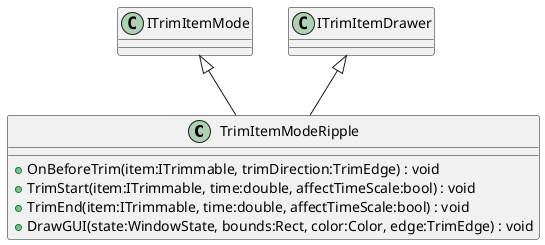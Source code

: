 @startuml
class TrimItemModeRipple {
    + OnBeforeTrim(item:ITrimmable, trimDirection:TrimEdge) : void
    + TrimStart(item:ITrimmable, time:double, affectTimeScale:bool) : void
    + TrimEnd(item:ITrimmable, time:double, affectTimeScale:bool) : void
    + DrawGUI(state:WindowState, bounds:Rect, color:Color, edge:TrimEdge) : void
}
ITrimItemMode <|-- TrimItemModeRipple
ITrimItemDrawer <|-- TrimItemModeRipple
@enduml
